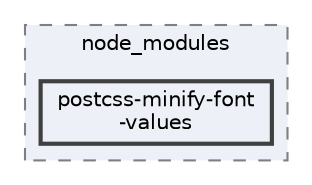 digraph "pkiclassroomrescheduler/src/main/frontend/node_modules/postcss-minify-font-values"
{
 // LATEX_PDF_SIZE
  bgcolor="transparent";
  edge [fontname=Helvetica,fontsize=10,labelfontname=Helvetica,labelfontsize=10];
  node [fontname=Helvetica,fontsize=10,shape=box,height=0.2,width=0.4];
  compound=true
  subgraph clusterdir_72953eda66ccb3a2722c28e1c3e6c23b {
    graph [ bgcolor="#edf0f7", pencolor="grey50", label="node_modules", fontname=Helvetica,fontsize=10 style="filled,dashed", URL="dir_72953eda66ccb3a2722c28e1c3e6c23b.html",tooltip=""]
  dir_1b4dc7a871c771d155279b19a922e1ac [label="postcss-minify-font\l-values", fillcolor="#edf0f7", color="grey25", style="filled,bold", URL="dir_1b4dc7a871c771d155279b19a922e1ac.html",tooltip=""];
  }
}
